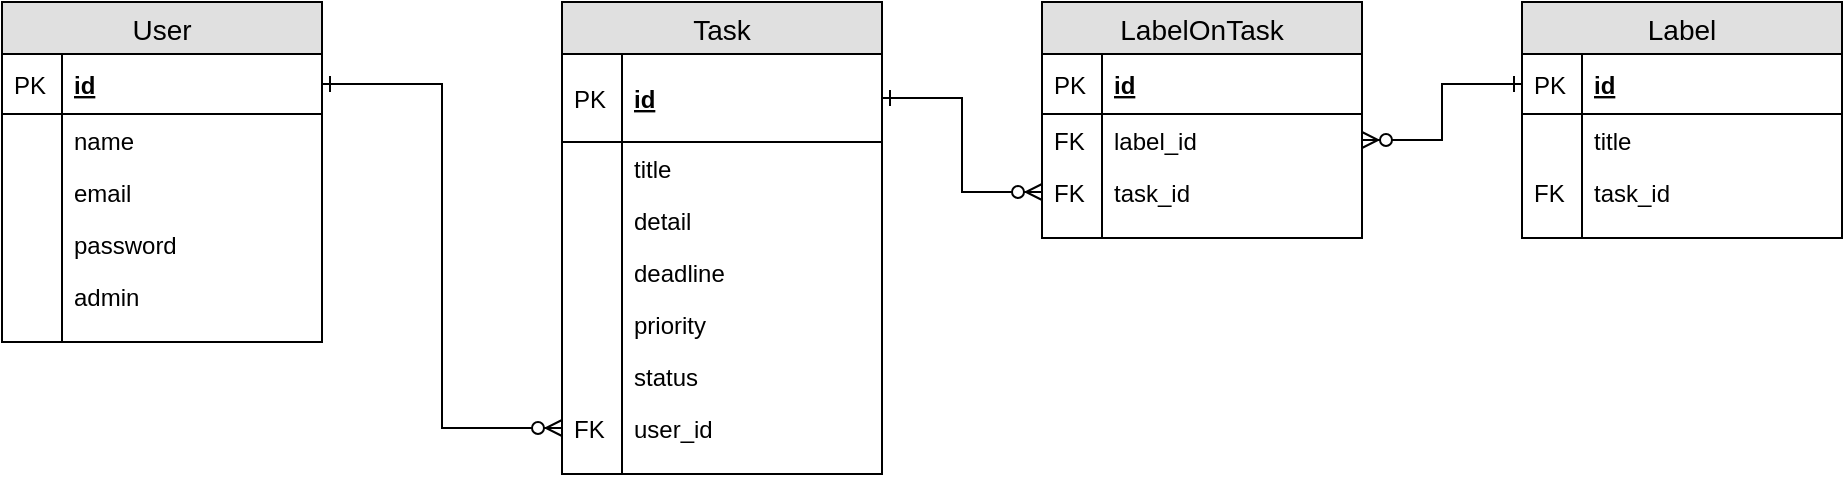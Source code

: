 <mxfile version="12.6.5" type="device"><diagram id="Nj8gCTXLQV1JdTMn_7A6" name="Page-1"><mxGraphModel dx="946" dy="680" grid="1" gridSize="10" guides="1" tooltips="1" connect="1" arrows="1" fold="1" page="1" pageScale="1" pageWidth="1169" pageHeight="1654" math="0" shadow="0"><root><mxCell id="0"/><mxCell id="1" parent="0"/><mxCell id="QrywkvN2mAE73iBg5v3Z-1" value="User" style="swimlane;fontStyle=0;childLayout=stackLayout;horizontal=1;startSize=26;fillColor=#e0e0e0;horizontalStack=0;resizeParent=1;resizeParentMax=0;resizeLast=0;collapsible=1;marginBottom=0;swimlaneFillColor=#ffffff;align=center;fontSize=14;" parent="1" vertex="1"><mxGeometry x="120" y="40" width="160" height="170" as="geometry"/></mxCell><mxCell id="QrywkvN2mAE73iBg5v3Z-2" value="id" style="shape=partialRectangle;top=0;left=0;right=0;bottom=1;align=left;verticalAlign=middle;fillColor=none;spacingLeft=34;spacingRight=4;overflow=hidden;rotatable=0;points=[[0,0.5],[1,0.5]];portConstraint=eastwest;dropTarget=0;fontStyle=5;fontSize=12;" parent="QrywkvN2mAE73iBg5v3Z-1" vertex="1"><mxGeometry y="26" width="160" height="30" as="geometry"/></mxCell><mxCell id="QrywkvN2mAE73iBg5v3Z-3" value="PK" style="shape=partialRectangle;top=0;left=0;bottom=0;fillColor=none;align=left;verticalAlign=middle;spacingLeft=4;spacingRight=4;overflow=hidden;rotatable=0;points=[];portConstraint=eastwest;part=1;fontSize=12;" parent="QrywkvN2mAE73iBg5v3Z-2" vertex="1" connectable="0"><mxGeometry width="30" height="30" as="geometry"/></mxCell><mxCell id="QrywkvN2mAE73iBg5v3Z-4" value="name" style="shape=partialRectangle;top=0;left=0;right=0;bottom=0;align=left;verticalAlign=top;fillColor=none;spacingLeft=34;spacingRight=4;overflow=hidden;rotatable=0;points=[[0,0.5],[1,0.5]];portConstraint=eastwest;dropTarget=0;fontSize=12;" parent="QrywkvN2mAE73iBg5v3Z-1" vertex="1"><mxGeometry y="56" width="160" height="26" as="geometry"/></mxCell><mxCell id="QrywkvN2mAE73iBg5v3Z-5" value="" style="shape=partialRectangle;top=0;left=0;bottom=0;fillColor=none;align=left;verticalAlign=top;spacingLeft=4;spacingRight=4;overflow=hidden;rotatable=0;points=[];portConstraint=eastwest;part=1;fontSize=12;" parent="QrywkvN2mAE73iBg5v3Z-4" vertex="1" connectable="0"><mxGeometry width="30" height="26" as="geometry"/></mxCell><mxCell id="kF0zFPe2dqqw9ToIWf7y-1" value="email" style="shape=partialRectangle;top=0;left=0;right=0;bottom=0;align=left;verticalAlign=top;fillColor=none;spacingLeft=34;spacingRight=4;overflow=hidden;rotatable=0;points=[[0,0.5],[1,0.5]];portConstraint=eastwest;dropTarget=0;fontSize=12;" parent="QrywkvN2mAE73iBg5v3Z-1" vertex="1"><mxGeometry y="82" width="160" height="26" as="geometry"/></mxCell><mxCell id="kF0zFPe2dqqw9ToIWf7y-2" value="" style="shape=partialRectangle;top=0;left=0;bottom=0;fillColor=none;align=left;verticalAlign=top;spacingLeft=4;spacingRight=4;overflow=hidden;rotatable=0;points=[];portConstraint=eastwest;part=1;fontSize=12;" parent="kF0zFPe2dqqw9ToIWf7y-1" vertex="1" connectable="0"><mxGeometry width="30" height="26" as="geometry"/></mxCell><mxCell id="kF0zFPe2dqqw9ToIWf7y-3" value="password" style="shape=partialRectangle;top=0;left=0;right=0;bottom=0;align=left;verticalAlign=top;fillColor=none;spacingLeft=34;spacingRight=4;overflow=hidden;rotatable=0;points=[[0,0.5],[1,0.5]];portConstraint=eastwest;dropTarget=0;fontSize=12;" parent="QrywkvN2mAE73iBg5v3Z-1" vertex="1"><mxGeometry y="108" width="160" height="26" as="geometry"/></mxCell><mxCell id="kF0zFPe2dqqw9ToIWf7y-4" value="" style="shape=partialRectangle;top=0;left=0;bottom=0;fillColor=none;align=left;verticalAlign=top;spacingLeft=4;spacingRight=4;overflow=hidden;rotatable=0;points=[];portConstraint=eastwest;part=1;fontSize=12;" parent="kF0zFPe2dqqw9ToIWf7y-3" vertex="1" connectable="0"><mxGeometry width="30" height="26" as="geometry"/></mxCell><mxCell id="op2hTwJhE4sXY7_oFVF1-14" value="admin" style="shape=partialRectangle;top=0;left=0;right=0;bottom=0;align=left;verticalAlign=top;fillColor=none;spacingLeft=34;spacingRight=4;overflow=hidden;rotatable=0;points=[[0,0.5],[1,0.5]];portConstraint=eastwest;dropTarget=0;fontSize=12;" vertex="1" parent="QrywkvN2mAE73iBg5v3Z-1"><mxGeometry y="134" width="160" height="26" as="geometry"/></mxCell><mxCell id="op2hTwJhE4sXY7_oFVF1-15" value="" style="shape=partialRectangle;top=0;left=0;bottom=0;fillColor=none;align=left;verticalAlign=top;spacingLeft=4;spacingRight=4;overflow=hidden;rotatable=0;points=[];portConstraint=eastwest;part=1;fontSize=12;" vertex="1" connectable="0" parent="op2hTwJhE4sXY7_oFVF1-14"><mxGeometry width="30" height="26" as="geometry"/></mxCell><mxCell id="QrywkvN2mAE73iBg5v3Z-10" value="" style="shape=partialRectangle;top=0;left=0;right=0;bottom=0;align=left;verticalAlign=top;fillColor=none;spacingLeft=34;spacingRight=4;overflow=hidden;rotatable=0;points=[[0,0.5],[1,0.5]];portConstraint=eastwest;dropTarget=0;fontSize=12;" parent="QrywkvN2mAE73iBg5v3Z-1" vertex="1"><mxGeometry y="160" width="160" height="10" as="geometry"/></mxCell><mxCell id="QrywkvN2mAE73iBg5v3Z-11" value="" style="shape=partialRectangle;top=0;left=0;bottom=0;fillColor=none;align=left;verticalAlign=top;spacingLeft=4;spacingRight=4;overflow=hidden;rotatable=0;points=[];portConstraint=eastwest;part=1;fontSize=12;" parent="QrywkvN2mAE73iBg5v3Z-10" vertex="1" connectable="0"><mxGeometry width="30" height="10" as="geometry"/></mxCell><mxCell id="QrywkvN2mAE73iBg5v3Z-12" value="Task" style="swimlane;fontStyle=0;childLayout=stackLayout;horizontal=1;startSize=26;fillColor=#e0e0e0;horizontalStack=0;resizeParent=1;resizeParentMax=0;resizeLast=0;collapsible=1;marginBottom=0;swimlaneFillColor=#ffffff;align=center;fontSize=14;" parent="1" vertex="1"><mxGeometry x="400" y="40" width="160" height="236" as="geometry"/></mxCell><mxCell id="QrywkvN2mAE73iBg5v3Z-13" value="id" style="shape=partialRectangle;top=0;left=0;right=0;bottom=1;align=left;verticalAlign=middle;fillColor=none;spacingLeft=34;spacingRight=4;overflow=hidden;rotatable=0;points=[[0,0.5],[1,0.5]];portConstraint=eastwest;dropTarget=0;fontStyle=5;fontSize=12;" parent="QrywkvN2mAE73iBg5v3Z-12" vertex="1"><mxGeometry y="26" width="160" height="44" as="geometry"/></mxCell><mxCell id="QrywkvN2mAE73iBg5v3Z-14" value="PK" style="shape=partialRectangle;top=0;left=0;bottom=0;fillColor=none;align=left;verticalAlign=middle;spacingLeft=4;spacingRight=4;overflow=hidden;rotatable=0;points=[];portConstraint=eastwest;part=1;fontSize=12;" parent="QrywkvN2mAE73iBg5v3Z-13" vertex="1" connectable="0"><mxGeometry width="30" height="44" as="geometry"/></mxCell><mxCell id="QrywkvN2mAE73iBg5v3Z-15" value="title" style="shape=partialRectangle;top=0;left=0;right=0;bottom=0;align=left;verticalAlign=top;fillColor=none;spacingLeft=34;spacingRight=4;overflow=hidden;rotatable=0;points=[[0,0.5],[1,0.5]];portConstraint=eastwest;dropTarget=0;fontSize=12;" parent="QrywkvN2mAE73iBg5v3Z-12" vertex="1"><mxGeometry y="70" width="160" height="26" as="geometry"/></mxCell><mxCell id="QrywkvN2mAE73iBg5v3Z-16" value="" style="shape=partialRectangle;top=0;left=0;bottom=0;fillColor=none;align=left;verticalAlign=top;spacingLeft=4;spacingRight=4;overflow=hidden;rotatable=0;points=[];portConstraint=eastwest;part=1;fontSize=12;" parent="QrywkvN2mAE73iBg5v3Z-15" vertex="1" connectable="0"><mxGeometry width="30" height="26" as="geometry"/></mxCell><mxCell id="QrywkvN2mAE73iBg5v3Z-17" value="detail" style="shape=partialRectangle;top=0;left=0;right=0;bottom=0;align=left;verticalAlign=top;fillColor=none;spacingLeft=34;spacingRight=4;overflow=hidden;rotatable=0;points=[[0,0.5],[1,0.5]];portConstraint=eastwest;dropTarget=0;fontSize=12;" parent="QrywkvN2mAE73iBg5v3Z-12" vertex="1"><mxGeometry y="96" width="160" height="26" as="geometry"/></mxCell><mxCell id="QrywkvN2mAE73iBg5v3Z-18" value="" style="shape=partialRectangle;top=0;left=0;bottom=0;fillColor=none;align=left;verticalAlign=top;spacingLeft=4;spacingRight=4;overflow=hidden;rotatable=0;points=[];portConstraint=eastwest;part=1;fontSize=12;" parent="QrywkvN2mAE73iBg5v3Z-17" vertex="1" connectable="0"><mxGeometry width="30" height="26" as="geometry"/></mxCell><mxCell id="QrywkvN2mAE73iBg5v3Z-19" value="deadline" style="shape=partialRectangle;top=0;left=0;right=0;bottom=0;align=left;verticalAlign=top;fillColor=none;spacingLeft=34;spacingRight=4;overflow=hidden;rotatable=0;points=[[0,0.5],[1,0.5]];portConstraint=eastwest;dropTarget=0;fontSize=12;" parent="QrywkvN2mAE73iBg5v3Z-12" vertex="1"><mxGeometry y="122" width="160" height="26" as="geometry"/></mxCell><mxCell id="QrywkvN2mAE73iBg5v3Z-20" value="" style="shape=partialRectangle;top=0;left=0;bottom=0;fillColor=none;align=left;verticalAlign=top;spacingLeft=4;spacingRight=4;overflow=hidden;rotatable=0;points=[];portConstraint=eastwest;part=1;fontSize=12;" parent="QrywkvN2mAE73iBg5v3Z-19" vertex="1" connectable="0"><mxGeometry width="30" height="26" as="geometry"/></mxCell><mxCell id="QrywkvN2mAE73iBg5v3Z-23" value="priority" style="shape=partialRectangle;top=0;left=0;right=0;bottom=0;align=left;verticalAlign=top;fillColor=none;spacingLeft=34;spacingRight=4;overflow=hidden;rotatable=0;points=[[0,0.5],[1,0.5]];portConstraint=eastwest;dropTarget=0;fontSize=12;" parent="QrywkvN2mAE73iBg5v3Z-12" vertex="1"><mxGeometry y="148" width="160" height="26" as="geometry"/></mxCell><mxCell id="QrywkvN2mAE73iBg5v3Z-24" value="" style="shape=partialRectangle;top=0;left=0;bottom=0;fillColor=none;align=left;verticalAlign=top;spacingLeft=4;spacingRight=4;overflow=hidden;rotatable=0;points=[];portConstraint=eastwest;part=1;fontSize=12;" parent="QrywkvN2mAE73iBg5v3Z-23" vertex="1" connectable="0"><mxGeometry width="30" height="26" as="geometry"/></mxCell><mxCell id="QrywkvN2mAE73iBg5v3Z-25" value="status" style="shape=partialRectangle;top=0;left=0;right=0;bottom=0;align=left;verticalAlign=top;fillColor=none;spacingLeft=34;spacingRight=4;overflow=hidden;rotatable=0;points=[[0,0.5],[1,0.5]];portConstraint=eastwest;dropTarget=0;fontSize=12;" parent="QrywkvN2mAE73iBg5v3Z-12" vertex="1"><mxGeometry y="174" width="160" height="26" as="geometry"/></mxCell><mxCell id="QrywkvN2mAE73iBg5v3Z-26" value="" style="shape=partialRectangle;top=0;left=0;bottom=0;fillColor=none;align=left;verticalAlign=top;spacingLeft=4;spacingRight=4;overflow=hidden;rotatable=0;points=[];portConstraint=eastwest;part=1;fontSize=12;" parent="QrywkvN2mAE73iBg5v3Z-25" vertex="1" connectable="0"><mxGeometry width="30" height="26" as="geometry"/></mxCell><mxCell id="QrywkvN2mAE73iBg5v3Z-27" value="user_id" style="shape=partialRectangle;top=0;left=0;right=0;bottom=0;align=left;verticalAlign=top;fillColor=none;spacingLeft=34;spacingRight=4;overflow=hidden;rotatable=0;points=[[0,0.5],[1,0.5]];portConstraint=eastwest;dropTarget=0;fontSize=12;" parent="QrywkvN2mAE73iBg5v3Z-12" vertex="1"><mxGeometry y="200" width="160" height="26" as="geometry"/></mxCell><mxCell id="QrywkvN2mAE73iBg5v3Z-28" value="FK" style="shape=partialRectangle;top=0;left=0;bottom=0;fillColor=none;align=left;verticalAlign=top;spacingLeft=4;spacingRight=4;overflow=hidden;rotatable=0;points=[];portConstraint=eastwest;part=1;fontSize=12;" parent="QrywkvN2mAE73iBg5v3Z-27" vertex="1" connectable="0"><mxGeometry width="30" height="26" as="geometry"/></mxCell><mxCell id="QrywkvN2mAE73iBg5v3Z-21" value="" style="shape=partialRectangle;top=0;left=0;right=0;bottom=0;align=left;verticalAlign=top;fillColor=none;spacingLeft=34;spacingRight=4;overflow=hidden;rotatable=0;points=[[0,0.5],[1,0.5]];portConstraint=eastwest;dropTarget=0;fontSize=12;" parent="QrywkvN2mAE73iBg5v3Z-12" vertex="1"><mxGeometry y="226" width="160" height="10" as="geometry"/></mxCell><mxCell id="QrywkvN2mAE73iBg5v3Z-22" value="" style="shape=partialRectangle;top=0;left=0;bottom=0;fillColor=none;align=left;verticalAlign=top;spacingLeft=4;spacingRight=4;overflow=hidden;rotatable=0;points=[];portConstraint=eastwest;part=1;fontSize=12;" parent="QrywkvN2mAE73iBg5v3Z-21" vertex="1" connectable="0"><mxGeometry width="30" height="10" as="geometry"/></mxCell><mxCell id="QrywkvN2mAE73iBg5v3Z-29" value="Label" style="swimlane;fontStyle=0;childLayout=stackLayout;horizontal=1;startSize=26;fillColor=#e0e0e0;horizontalStack=0;resizeParent=1;resizeParentMax=0;resizeLast=0;collapsible=1;marginBottom=0;swimlaneFillColor=#ffffff;align=center;fontSize=14;" parent="1" vertex="1"><mxGeometry x="880" y="40" width="160" height="118" as="geometry"/></mxCell><mxCell id="QrywkvN2mAE73iBg5v3Z-30" value="id" style="shape=partialRectangle;top=0;left=0;right=0;bottom=1;align=left;verticalAlign=middle;fillColor=none;spacingLeft=34;spacingRight=4;overflow=hidden;rotatable=0;points=[[0,0.5],[1,0.5]];portConstraint=eastwest;dropTarget=0;fontStyle=5;fontSize=12;" parent="QrywkvN2mAE73iBg5v3Z-29" vertex="1"><mxGeometry y="26" width="160" height="30" as="geometry"/></mxCell><mxCell id="QrywkvN2mAE73iBg5v3Z-31" value="PK" style="shape=partialRectangle;top=0;left=0;bottom=0;fillColor=none;align=left;verticalAlign=middle;spacingLeft=4;spacingRight=4;overflow=hidden;rotatable=0;points=[];portConstraint=eastwest;part=1;fontSize=12;" parent="QrywkvN2mAE73iBg5v3Z-30" vertex="1" connectable="0"><mxGeometry width="30" height="30" as="geometry"/></mxCell><mxCell id="QrywkvN2mAE73iBg5v3Z-32" value="title" style="shape=partialRectangle;top=0;left=0;right=0;bottom=0;align=left;verticalAlign=top;fillColor=none;spacingLeft=34;spacingRight=4;overflow=hidden;rotatable=0;points=[[0,0.5],[1,0.5]];portConstraint=eastwest;dropTarget=0;fontSize=12;" parent="QrywkvN2mAE73iBg5v3Z-29" vertex="1"><mxGeometry y="56" width="160" height="26" as="geometry"/></mxCell><mxCell id="QrywkvN2mAE73iBg5v3Z-33" value="" style="shape=partialRectangle;top=0;left=0;bottom=0;fillColor=none;align=left;verticalAlign=top;spacingLeft=4;spacingRight=4;overflow=hidden;rotatable=0;points=[];portConstraint=eastwest;part=1;fontSize=12;" parent="QrywkvN2mAE73iBg5v3Z-32" vertex="1" connectable="0"><mxGeometry width="30" height="26" as="geometry"/></mxCell><mxCell id="QrywkvN2mAE73iBg5v3Z-34" value="task_id" style="shape=partialRectangle;top=0;left=0;right=0;bottom=0;align=left;verticalAlign=top;fillColor=none;spacingLeft=34;spacingRight=4;overflow=hidden;rotatable=0;points=[[0,0.5],[1,0.5]];portConstraint=eastwest;dropTarget=0;fontSize=12;" parent="QrywkvN2mAE73iBg5v3Z-29" vertex="1"><mxGeometry y="82" width="160" height="26" as="geometry"/></mxCell><mxCell id="QrywkvN2mAE73iBg5v3Z-35" value="FK" style="shape=partialRectangle;top=0;left=0;bottom=0;fillColor=none;align=left;verticalAlign=top;spacingLeft=4;spacingRight=4;overflow=hidden;rotatable=0;points=[];portConstraint=eastwest;part=1;fontSize=12;" parent="QrywkvN2mAE73iBg5v3Z-34" vertex="1" connectable="0"><mxGeometry width="30" height="26" as="geometry"/></mxCell><mxCell id="QrywkvN2mAE73iBg5v3Z-38" value="" style="shape=partialRectangle;top=0;left=0;right=0;bottom=0;align=left;verticalAlign=top;fillColor=none;spacingLeft=34;spacingRight=4;overflow=hidden;rotatable=0;points=[[0,0.5],[1,0.5]];portConstraint=eastwest;dropTarget=0;fontSize=12;" parent="QrywkvN2mAE73iBg5v3Z-29" vertex="1"><mxGeometry y="108" width="160" height="10" as="geometry"/></mxCell><mxCell id="QrywkvN2mAE73iBg5v3Z-39" value="" style="shape=partialRectangle;top=0;left=0;bottom=0;fillColor=none;align=left;verticalAlign=top;spacingLeft=4;spacingRight=4;overflow=hidden;rotatable=0;points=[];portConstraint=eastwest;part=1;fontSize=12;" parent="QrywkvN2mAE73iBg5v3Z-38" vertex="1" connectable="0"><mxGeometry width="30" height="10" as="geometry"/></mxCell><mxCell id="QrywkvN2mAE73iBg5v3Z-40" style="edgeStyle=orthogonalEdgeStyle;rounded=0;orthogonalLoop=1;jettySize=auto;html=1;entryX=0;entryY=0.5;entryDx=0;entryDy=0;startArrow=ERone;startFill=0;endArrow=ERzeroToMany;endFill=1;" parent="1" source="QrywkvN2mAE73iBg5v3Z-2" target="QrywkvN2mAE73iBg5v3Z-27" edge="1"><mxGeometry relative="1" as="geometry"/></mxCell><mxCell id="op2hTwJhE4sXY7_oFVF1-1" value="LabelOnTask" style="swimlane;fontStyle=0;childLayout=stackLayout;horizontal=1;startSize=26;fillColor=#e0e0e0;horizontalStack=0;resizeParent=1;resizeParentMax=0;resizeLast=0;collapsible=1;marginBottom=0;swimlaneFillColor=#ffffff;align=center;fontSize=14;" vertex="1" parent="1"><mxGeometry x="640" y="40" width="160" height="118" as="geometry"/></mxCell><mxCell id="op2hTwJhE4sXY7_oFVF1-2" value="id" style="shape=partialRectangle;top=0;left=0;right=0;bottom=1;align=left;verticalAlign=middle;fillColor=none;spacingLeft=34;spacingRight=4;overflow=hidden;rotatable=0;points=[[0,0.5],[1,0.5]];portConstraint=eastwest;dropTarget=0;fontStyle=5;fontSize=12;" vertex="1" parent="op2hTwJhE4sXY7_oFVF1-1"><mxGeometry y="26" width="160" height="30" as="geometry"/></mxCell><mxCell id="op2hTwJhE4sXY7_oFVF1-3" value="PK" style="shape=partialRectangle;top=0;left=0;bottom=0;fillColor=none;align=left;verticalAlign=middle;spacingLeft=4;spacingRight=4;overflow=hidden;rotatable=0;points=[];portConstraint=eastwest;part=1;fontSize=12;" vertex="1" connectable="0" parent="op2hTwJhE4sXY7_oFVF1-2"><mxGeometry width="30" height="30" as="geometry"/></mxCell><mxCell id="op2hTwJhE4sXY7_oFVF1-4" value="label_id" style="shape=partialRectangle;top=0;left=0;right=0;bottom=0;align=left;verticalAlign=top;fillColor=none;spacingLeft=34;spacingRight=4;overflow=hidden;rotatable=0;points=[[0,0.5],[1,0.5]];portConstraint=eastwest;dropTarget=0;fontSize=12;" vertex="1" parent="op2hTwJhE4sXY7_oFVF1-1"><mxGeometry y="56" width="160" height="26" as="geometry"/></mxCell><mxCell id="op2hTwJhE4sXY7_oFVF1-5" value="FK" style="shape=partialRectangle;top=0;left=0;bottom=0;fillColor=none;align=left;verticalAlign=top;spacingLeft=4;spacingRight=4;overflow=hidden;rotatable=0;points=[];portConstraint=eastwest;part=1;fontSize=12;" vertex="1" connectable="0" parent="op2hTwJhE4sXY7_oFVF1-4"><mxGeometry width="30" height="26" as="geometry"/></mxCell><mxCell id="op2hTwJhE4sXY7_oFVF1-6" value="task_id" style="shape=partialRectangle;top=0;left=0;right=0;bottom=0;align=left;verticalAlign=top;fillColor=none;spacingLeft=34;spacingRight=4;overflow=hidden;rotatable=0;points=[[0,0.5],[1,0.5]];portConstraint=eastwest;dropTarget=0;fontSize=12;" vertex="1" parent="op2hTwJhE4sXY7_oFVF1-1"><mxGeometry y="82" width="160" height="26" as="geometry"/></mxCell><mxCell id="op2hTwJhE4sXY7_oFVF1-7" value="FK" style="shape=partialRectangle;top=0;left=0;bottom=0;fillColor=none;align=left;verticalAlign=top;spacingLeft=4;spacingRight=4;overflow=hidden;rotatable=0;points=[];portConstraint=eastwest;part=1;fontSize=12;" vertex="1" connectable="0" parent="op2hTwJhE4sXY7_oFVF1-6"><mxGeometry width="30" height="26" as="geometry"/></mxCell><mxCell id="op2hTwJhE4sXY7_oFVF1-10" value="" style="shape=partialRectangle;top=0;left=0;right=0;bottom=0;align=left;verticalAlign=top;fillColor=none;spacingLeft=34;spacingRight=4;overflow=hidden;rotatable=0;points=[[0,0.5],[1,0.5]];portConstraint=eastwest;dropTarget=0;fontSize=12;" vertex="1" parent="op2hTwJhE4sXY7_oFVF1-1"><mxGeometry y="108" width="160" height="10" as="geometry"/></mxCell><mxCell id="op2hTwJhE4sXY7_oFVF1-11" value="" style="shape=partialRectangle;top=0;left=0;bottom=0;fillColor=none;align=left;verticalAlign=top;spacingLeft=4;spacingRight=4;overflow=hidden;rotatable=0;points=[];portConstraint=eastwest;part=1;fontSize=12;" vertex="1" connectable="0" parent="op2hTwJhE4sXY7_oFVF1-10"><mxGeometry width="30" height="10" as="geometry"/></mxCell><mxCell id="op2hTwJhE4sXY7_oFVF1-12" style="edgeStyle=orthogonalEdgeStyle;rounded=0;orthogonalLoop=1;jettySize=auto;html=1;entryX=0;entryY=0.5;entryDx=0;entryDy=0;startArrow=ERone;startFill=0;endArrow=ERzeroToMany;endFill=1;" edge="1" parent="1" source="QrywkvN2mAE73iBg5v3Z-13" target="op2hTwJhE4sXY7_oFVF1-6"><mxGeometry relative="1" as="geometry"><mxPoint x="660" y="295" as="targetPoint"/></mxGeometry></mxCell><mxCell id="op2hTwJhE4sXY7_oFVF1-13" style="edgeStyle=orthogonalEdgeStyle;rounded=0;orthogonalLoop=1;jettySize=auto;html=1;entryX=1;entryY=0.5;entryDx=0;entryDy=0;startArrow=ERone;startFill=0;endArrow=ERzeroToMany;endFill=1;" edge="1" parent="1" source="QrywkvN2mAE73iBg5v3Z-30" target="op2hTwJhE4sXY7_oFVF1-4"><mxGeometry relative="1" as="geometry"/></mxCell></root></mxGraphModel></diagram></mxfile>